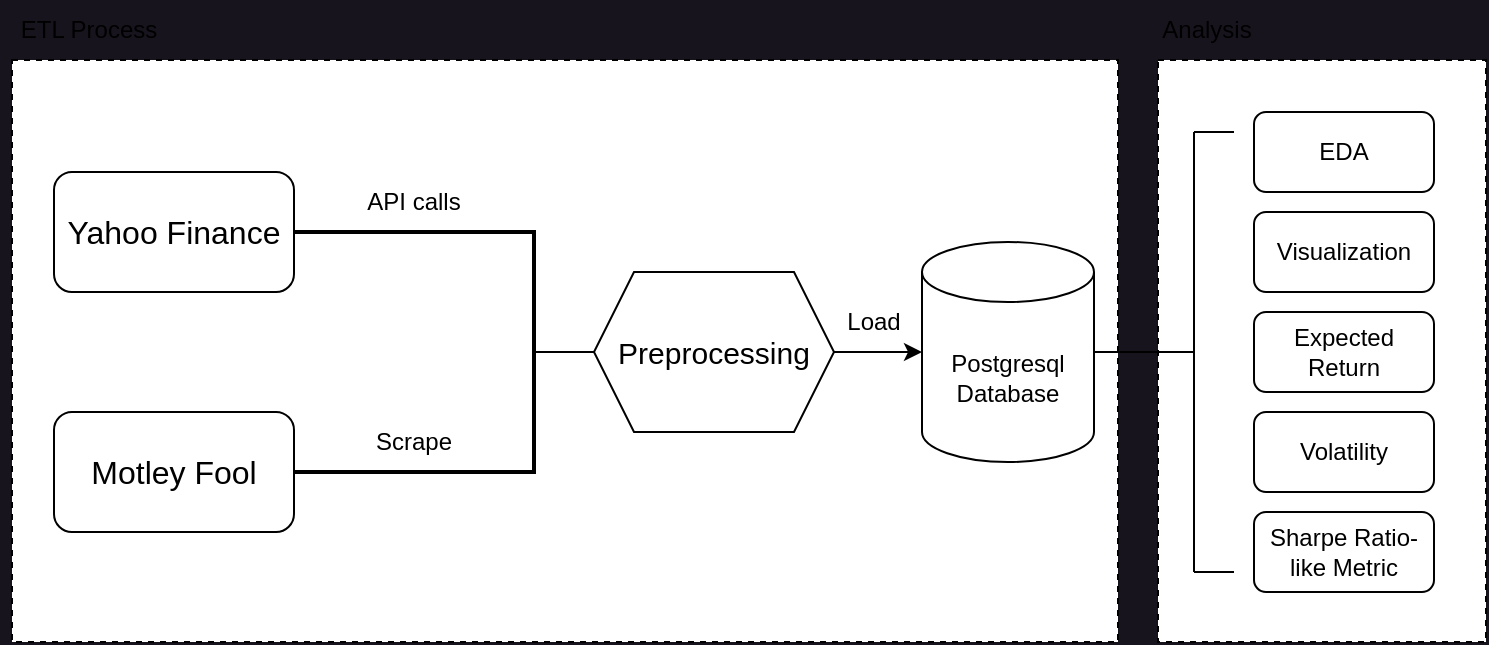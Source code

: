 <mxfile pages="2"><diagram name="Page-1" id="jSxqg9-aFvNK46rS_O9j"><mxGraphModel dx="925" dy="658" grid="0" gridSize="10" guides="1" tooltips="1" connect="1" arrows="1" fold="1" page="1" pageScale="1" pageWidth="827" pageHeight="1169" background="#18141d" math="0" shadow="0"><root><mxCell id="0"/><mxCell id="1" parent="0"/><mxCell id="6" value="" style="rounded=0;whiteSpace=wrap;html=1;dashed=1;" parent="1" vertex="1"><mxGeometry x="632" y="184" width="164" height="291" as="geometry"/></mxCell><mxCell id="2" value="" style="rounded=0;whiteSpace=wrap;html=1;dashed=1;" parent="1" vertex="1"><mxGeometry x="59" y="184" width="553" height="291" as="geometry"/></mxCell><mxCell id="t4njCvHrDLZ90yj2_uOt-1" value="Postgresql&lt;br&gt;Database" style="shape=cylinder3;whiteSpace=wrap;html=1;boundedLbl=1;backgroundOutline=1;size=15;" parent="1" vertex="1"><mxGeometry x="514" y="275" width="86" height="110" as="geometry"/></mxCell><mxCell id="t4njCvHrDLZ90yj2_uOt-4" value="Yahoo Finance" style="rounded=1;whiteSpace=wrap;html=1;fontSize=16;" parent="1" vertex="1"><mxGeometry x="80" y="240" width="120" height="60" as="geometry"/></mxCell><mxCell id="t4njCvHrDLZ90yj2_uOt-6" value="Motley Fool" style="rounded=1;whiteSpace=wrap;html=1;fontSize=16;" parent="1" vertex="1"><mxGeometry x="80" y="360" width="120" height="60" as="geometry"/></mxCell><mxCell id="7W7oZlf60546VzjPlRii-2" value="API calls" style="text;html=1;strokeColor=none;fillColor=none;align=center;verticalAlign=middle;whiteSpace=wrap;rounded=0;" parent="1" vertex="1"><mxGeometry x="230" y="240" width="60" height="30" as="geometry"/></mxCell><mxCell id="7W7oZlf60546VzjPlRii-3" value="Scrape" style="text;html=1;strokeColor=none;fillColor=none;align=center;verticalAlign=middle;whiteSpace=wrap;rounded=0;" parent="1" vertex="1"><mxGeometry x="230" y="360" width="60" height="30" as="geometry"/></mxCell><mxCell id="7W7oZlf60546VzjPlRii-5" value="" style="strokeWidth=2;html=1;shape=mxgraph.flowchart.annotation_1;align=left;pointerEvents=1;rotation=-180;" parent="1" vertex="1"><mxGeometry x="200" y="270" width="120" height="120" as="geometry"/></mxCell><mxCell id="7W7oZlf60546VzjPlRii-10" value="" style="endArrow=classic;html=1;rounded=0;exitX=0;exitY=0.5;exitDx=0;exitDy=0;entryX=0;entryY=0.5;entryDx=0;entryDy=0;entryPerimeter=0;exitPerimeter=0;" parent="1" source="7W7oZlf60546VzjPlRii-5" target="t4njCvHrDLZ90yj2_uOt-1" edge="1"><mxGeometry width="50" height="50" relative="1" as="geometry"><mxPoint x="480" y="329.5" as="sourcePoint"/><mxPoint x="520" y="329.5" as="targetPoint"/></mxGeometry></mxCell><mxCell id="7W7oZlf60546VzjPlRii-12" value="Load" style="text;html=1;strokeColor=none;fillColor=none;align=center;verticalAlign=middle;whiteSpace=wrap;rounded=0;" parent="1" vertex="1"><mxGeometry x="460" y="300" width="60" height="30" as="geometry"/></mxCell><mxCell id="7W7oZlf60546VzjPlRii-8" value="Preprocessing" style="shape=hexagon;perimeter=hexagonPerimeter2;whiteSpace=wrap;html=1;fixedSize=1;fontSize=15;" parent="1" vertex="1"><mxGeometry x="350" y="290" width="120" height="80" as="geometry"/></mxCell><mxCell id="7W7oZlf60546VzjPlRii-16" value="" style="endArrow=none;html=1;rounded=0;exitX=1;exitY=0.5;exitDx=0;exitDy=0;exitPerimeter=0;" parent="1" source="t4njCvHrDLZ90yj2_uOt-1" edge="1"><mxGeometry width="50" height="50" relative="1" as="geometry"><mxPoint x="510" y="330" as="sourcePoint"/><mxPoint x="650" y="330" as="targetPoint"/></mxGeometry></mxCell><mxCell id="7W7oZlf60546VzjPlRii-17" value="" style="endArrow=none;html=1;rounded=0;" parent="1" edge="1"><mxGeometry width="50" height="50" relative="1" as="geometry"><mxPoint x="650" y="440" as="sourcePoint"/><mxPoint x="650" y="220" as="targetPoint"/></mxGeometry></mxCell><mxCell id="7W7oZlf60546VzjPlRii-20" value="" style="endArrow=none;html=1;rounded=0;" parent="1" edge="1"><mxGeometry width="50" height="50" relative="1" as="geometry"><mxPoint x="650" y="220" as="sourcePoint"/><mxPoint x="670" y="220" as="targetPoint"/></mxGeometry></mxCell><mxCell id="7W7oZlf60546VzjPlRii-21" value="" style="endArrow=none;html=1;rounded=0;" parent="1" edge="1"><mxGeometry width="50" height="50" relative="1" as="geometry"><mxPoint x="650" y="440" as="sourcePoint"/><mxPoint x="670" y="440" as="targetPoint"/></mxGeometry></mxCell><mxCell id="7W7oZlf60546VzjPlRii-22" value="Expected Return" style="rounded=1;whiteSpace=wrap;html=1;" parent="1" vertex="1"><mxGeometry x="680" y="310" width="90" height="40" as="geometry"/></mxCell><mxCell id="7W7oZlf60546VzjPlRii-23" value="Volatility" style="rounded=1;whiteSpace=wrap;html=1;" parent="1" vertex="1"><mxGeometry x="680" y="360" width="90" height="40" as="geometry"/></mxCell><mxCell id="7W7oZlf60546VzjPlRii-24" value="EDA" style="rounded=1;whiteSpace=wrap;html=1;" parent="1" vertex="1"><mxGeometry x="680" y="210" width="90" height="40" as="geometry"/></mxCell><mxCell id="7W7oZlf60546VzjPlRii-25" value="Visualization" style="rounded=1;whiteSpace=wrap;html=1;" parent="1" vertex="1"><mxGeometry x="680" y="260" width="90" height="40" as="geometry"/></mxCell><mxCell id="7W7oZlf60546VzjPlRii-26" value="Sharpe Ratio-like Metric" style="rounded=1;whiteSpace=wrap;html=1;" parent="1" vertex="1"><mxGeometry x="680" y="410" width="90" height="40" as="geometry"/></mxCell><mxCell id="4" value="ETL Process" style="text;html=1;strokeColor=none;fillColor=none;align=center;verticalAlign=middle;whiteSpace=wrap;rounded=0;dashed=1;" parent="1" vertex="1"><mxGeometry x="53" y="154" width="89" height="30" as="geometry"/></mxCell><mxCell id="7" value="Analysis" style="text;html=1;strokeColor=none;fillColor=none;align=center;verticalAlign=middle;whiteSpace=wrap;rounded=0;dashed=1;" parent="1" vertex="1"><mxGeometry x="612" y="154" width="89" height="30" as="geometry"/></mxCell></root></mxGraphModel></diagram><diagram id="7GyaroxwI34fM3IdX8hx" name="Page-2">
    <mxGraphModel dx="954" dy="623" grid="1" gridSize="10" guides="1" tooltips="1" connect="1" arrows="1" fold="1" page="1" pageScale="1" pageWidth="827" pageHeight="1169" math="0" shadow="0">
      <root>
        <mxCell id="0"/>
        <mxCell id="1" parent="0"/>
      </root>
    </mxGraphModel>
  </diagram></mxfile>